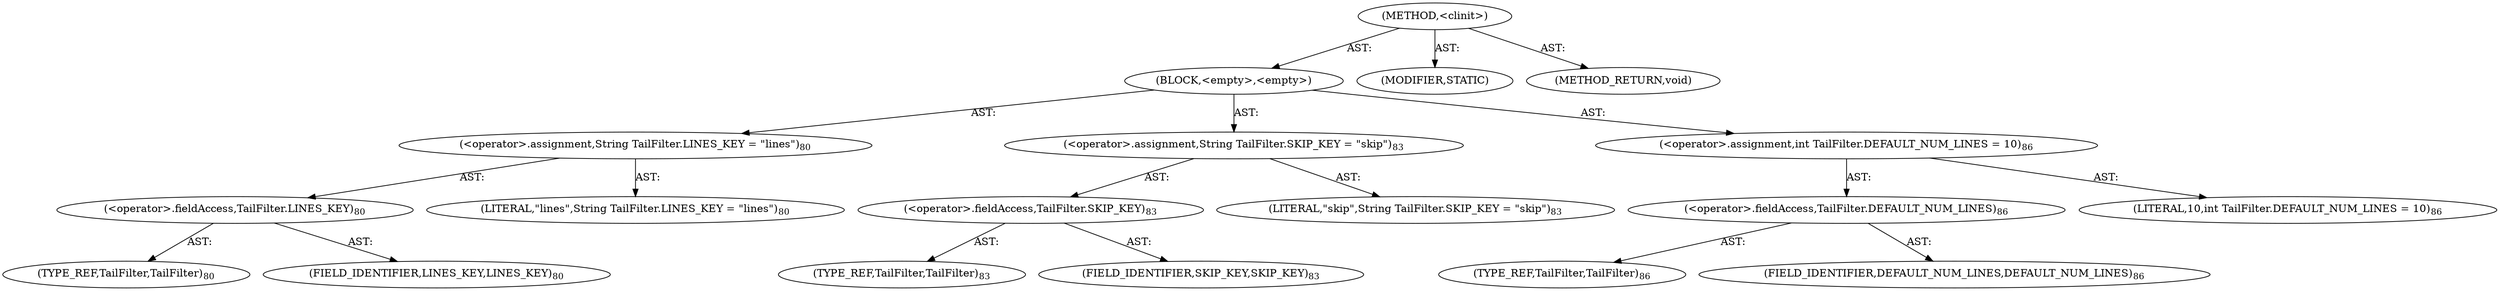 digraph "&lt;clinit&gt;" {  
"111669149706" [label = <(METHOD,&lt;clinit&gt;)> ]
"25769803807" [label = <(BLOCK,&lt;empty&gt;,&lt;empty&gt;)> ]
"30064771248" [label = <(&lt;operator&gt;.assignment,String TailFilter.LINES_KEY = &quot;lines&quot;)<SUB>80</SUB>> ]
"30064771249" [label = <(&lt;operator&gt;.fieldAccess,TailFilter.LINES_KEY)<SUB>80</SUB>> ]
"180388626438" [label = <(TYPE_REF,TailFilter,TailFilter)<SUB>80</SUB>> ]
"55834574912" [label = <(FIELD_IDENTIFIER,LINES_KEY,LINES_KEY)<SUB>80</SUB>> ]
"90194313248" [label = <(LITERAL,&quot;lines&quot;,String TailFilter.LINES_KEY = &quot;lines&quot;)<SUB>80</SUB>> ]
"30064771250" [label = <(&lt;operator&gt;.assignment,String TailFilter.SKIP_KEY = &quot;skip&quot;)<SUB>83</SUB>> ]
"30064771251" [label = <(&lt;operator&gt;.fieldAccess,TailFilter.SKIP_KEY)<SUB>83</SUB>> ]
"180388626439" [label = <(TYPE_REF,TailFilter,TailFilter)<SUB>83</SUB>> ]
"55834574913" [label = <(FIELD_IDENTIFIER,SKIP_KEY,SKIP_KEY)<SUB>83</SUB>> ]
"90194313249" [label = <(LITERAL,&quot;skip&quot;,String TailFilter.SKIP_KEY = &quot;skip&quot;)<SUB>83</SUB>> ]
"30064771252" [label = <(&lt;operator&gt;.assignment,int TailFilter.DEFAULT_NUM_LINES = 10)<SUB>86</SUB>> ]
"30064771253" [label = <(&lt;operator&gt;.fieldAccess,TailFilter.DEFAULT_NUM_LINES)<SUB>86</SUB>> ]
"180388626440" [label = <(TYPE_REF,TailFilter,TailFilter)<SUB>86</SUB>> ]
"55834574914" [label = <(FIELD_IDENTIFIER,DEFAULT_NUM_LINES,DEFAULT_NUM_LINES)<SUB>86</SUB>> ]
"90194313250" [label = <(LITERAL,10,int TailFilter.DEFAULT_NUM_LINES = 10)<SUB>86</SUB>> ]
"133143986209" [label = <(MODIFIER,STATIC)> ]
"128849018890" [label = <(METHOD_RETURN,void)> ]
  "111669149706" -> "25769803807"  [ label = "AST: "] 
  "111669149706" -> "133143986209"  [ label = "AST: "] 
  "111669149706" -> "128849018890"  [ label = "AST: "] 
  "25769803807" -> "30064771248"  [ label = "AST: "] 
  "25769803807" -> "30064771250"  [ label = "AST: "] 
  "25769803807" -> "30064771252"  [ label = "AST: "] 
  "30064771248" -> "30064771249"  [ label = "AST: "] 
  "30064771248" -> "90194313248"  [ label = "AST: "] 
  "30064771249" -> "180388626438"  [ label = "AST: "] 
  "30064771249" -> "55834574912"  [ label = "AST: "] 
  "30064771250" -> "30064771251"  [ label = "AST: "] 
  "30064771250" -> "90194313249"  [ label = "AST: "] 
  "30064771251" -> "180388626439"  [ label = "AST: "] 
  "30064771251" -> "55834574913"  [ label = "AST: "] 
  "30064771252" -> "30064771253"  [ label = "AST: "] 
  "30064771252" -> "90194313250"  [ label = "AST: "] 
  "30064771253" -> "180388626440"  [ label = "AST: "] 
  "30064771253" -> "55834574914"  [ label = "AST: "] 
}
